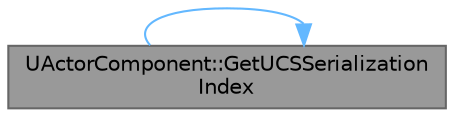 digraph "UActorComponent::GetUCSSerializationIndex"
{
 // INTERACTIVE_SVG=YES
 // LATEX_PDF_SIZE
  bgcolor="transparent";
  edge [fontname=Helvetica,fontsize=10,labelfontname=Helvetica,labelfontsize=10];
  node [fontname=Helvetica,fontsize=10,shape=box,height=0.2,width=0.4];
  rankdir="RL";
  Node1 [id="Node000001",label="UActorComponent::GetUCSSerialization\lIndex",height=0.2,width=0.4,color="gray40", fillcolor="grey60", style="filled", fontcolor="black",tooltip="Returns the UCS serialization index."];
  Node1 -> Node1 [id="edge1_Node000001_Node000001",dir="back",color="steelblue1",style="solid",tooltip=" "];
}
